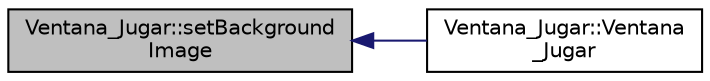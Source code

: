 digraph "Ventana_Jugar::setBackgroundImage"
{
  edge [fontname="Helvetica",fontsize="10",labelfontname="Helvetica",labelfontsize="10"];
  node [fontname="Helvetica",fontsize="10",shape=record];
  rankdir="LR";
  Node1 [label="Ventana_Jugar::setBackground\lImage",height=0.2,width=0.4,color="black", fillcolor="grey75", style="filled" fontcolor="black"];
  Node1 -> Node2 [dir="back",color="midnightblue",fontsize="10",style="solid",fontname="Helvetica"];
  Node2 [label="Ventana_Jugar::Ventana\l_Jugar",height=0.2,width=0.4,color="black", fillcolor="white", style="filled",URL="$class_ventana___jugar.html#a96abf197f18924b50d7b77075d700851"];
}
